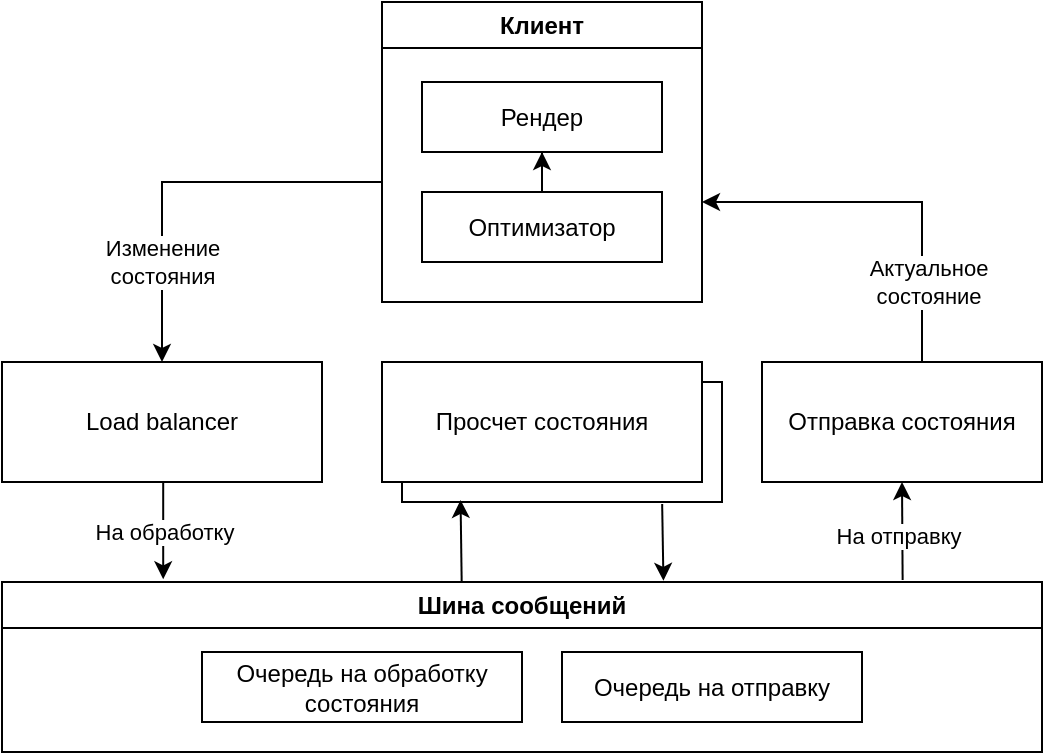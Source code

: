 <mxfile version="20.8.23" type="github">
  <diagram name="Страница 1" id="cHg1xsSfFfxs4tMhdqB8">
    <mxGraphModel dx="478" dy="316" grid="1" gridSize="10" guides="1" tooltips="1" connect="1" arrows="1" fold="1" page="1" pageScale="1" pageWidth="1169" pageHeight="827" math="0" shadow="0">
      <root>
        <mxCell id="0" />
        <mxCell id="1" parent="0" />
        <mxCell id="NdkZ7NG9v4w4pcFVTmxC-12" value="" style="rounded=0;whiteSpace=wrap;html=1;" parent="1" vertex="1">
          <mxGeometry x="610" y="320" width="160" height="60" as="geometry" />
        </mxCell>
        <mxCell id="NdkZ7NG9v4w4pcFVTmxC-2" value="Просчет состояния" style="rounded=0;whiteSpace=wrap;html=1;" parent="1" vertex="1">
          <mxGeometry x="600" y="310" width="160" height="60" as="geometry" />
        </mxCell>
        <mxCell id="NdkZ7NG9v4w4pcFVTmxC-4" value="Отправка состояния" style="rounded=0;whiteSpace=wrap;html=1;" parent="1" vertex="1">
          <mxGeometry x="790" y="310" width="140" height="60" as="geometry" />
        </mxCell>
        <mxCell id="UsyGeMgkiecDtRh9sY03-10" style="edgeStyle=orthogonalEdgeStyle;rounded=0;orthogonalLoop=1;jettySize=auto;html=1;" edge="1" parent="1" source="NdkZ7NG9v4w4pcFVTmxC-4">
          <mxGeometry relative="1" as="geometry">
            <mxPoint x="680" y="451" as="sourcePoint" />
            <mxPoint x="760" y="230" as="targetPoint" />
            <Array as="points">
              <mxPoint x="870" y="230" />
            </Array>
          </mxGeometry>
        </mxCell>
        <mxCell id="UsyGeMgkiecDtRh9sY03-11" value="Актуальное &lt;br&gt;состояние" style="edgeLabel;html=1;align=center;verticalAlign=middle;resizable=0;points=[];" vertex="1" connectable="0" parent="UsyGeMgkiecDtRh9sY03-10">
          <mxGeometry x="-0.075" y="-1" relative="1" as="geometry">
            <mxPoint x="11" y="41" as="offset" />
          </mxGeometry>
        </mxCell>
        <mxCell id="UsyGeMgkiecDtRh9sY03-40" value="На обработку" style="edgeStyle=orthogonalEdgeStyle;rounded=0;orthogonalLoop=1;jettySize=auto;html=1;entryX=0.155;entryY=-0.016;entryDx=0;entryDy=0;entryPerimeter=0;" edge="1" parent="1" source="NdkZ7NG9v4w4pcFVTmxC-6" target="UsyGeMgkiecDtRh9sY03-30">
          <mxGeometry relative="1" as="geometry">
            <Array as="points">
              <mxPoint x="490" y="395" />
            </Array>
          </mxGeometry>
        </mxCell>
        <mxCell id="NdkZ7NG9v4w4pcFVTmxC-6" value="Load balancer" style="rounded=0;whiteSpace=wrap;html=1;" parent="1" vertex="1">
          <mxGeometry x="410" y="310" width="160" height="60" as="geometry" />
        </mxCell>
        <mxCell id="UsyGeMgkiecDtRh9sY03-22" style="edgeStyle=orthogonalEdgeStyle;rounded=0;orthogonalLoop=1;jettySize=auto;html=1;" edge="1" parent="1" source="UsyGeMgkiecDtRh9sY03-18" target="NdkZ7NG9v4w4pcFVTmxC-6">
          <mxGeometry relative="1" as="geometry">
            <Array as="points">
              <mxPoint x="490" y="220" />
            </Array>
          </mxGeometry>
        </mxCell>
        <mxCell id="UsyGeMgkiecDtRh9sY03-23" value="Изменение&lt;br&gt;состояния" style="edgeLabel;html=1;align=center;verticalAlign=middle;resizable=0;points=[];" vertex="1" connectable="0" parent="UsyGeMgkiecDtRh9sY03-22">
          <mxGeometry x="-0.028" y="2" relative="1" as="geometry">
            <mxPoint x="-13" y="38" as="offset" />
          </mxGeometry>
        </mxCell>
        <mxCell id="UsyGeMgkiecDtRh9sY03-18" value="Клиент" style="swimlane;whiteSpace=wrap;html=1;" vertex="1" parent="1">
          <mxGeometry x="600" y="130" width="160" height="150" as="geometry" />
        </mxCell>
        <mxCell id="UsyGeMgkiecDtRh9sY03-19" value="Рендер" style="rounded=0;whiteSpace=wrap;html=1;" vertex="1" parent="UsyGeMgkiecDtRh9sY03-18">
          <mxGeometry x="20" y="40" width="120" height="35" as="geometry" />
        </mxCell>
        <mxCell id="UsyGeMgkiecDtRh9sY03-21" value="Оптимизатор" style="rounded=0;whiteSpace=wrap;html=1;" vertex="1" parent="UsyGeMgkiecDtRh9sY03-18">
          <mxGeometry x="20" y="95" width="120" height="35" as="geometry" />
        </mxCell>
        <mxCell id="UsyGeMgkiecDtRh9sY03-20" style="edgeStyle=orthogonalEdgeStyle;rounded=0;orthogonalLoop=1;jettySize=auto;html=1;entryX=0.5;entryY=1;entryDx=0;entryDy=0;" edge="1" parent="UsyGeMgkiecDtRh9sY03-18" source="UsyGeMgkiecDtRh9sY03-21" target="UsyGeMgkiecDtRh9sY03-19">
          <mxGeometry relative="1" as="geometry" />
        </mxCell>
        <mxCell id="UsyGeMgkiecDtRh9sY03-30" value="Шина сообщений" style="swimlane;whiteSpace=wrap;html=1;" vertex="1" parent="1">
          <mxGeometry x="410" y="420" width="520" height="85" as="geometry" />
        </mxCell>
        <mxCell id="UsyGeMgkiecDtRh9sY03-31" value="Очередь на обработку состояния" style="rounded=0;whiteSpace=wrap;html=1;" vertex="1" parent="UsyGeMgkiecDtRh9sY03-30">
          <mxGeometry x="100" y="35" width="160" height="35" as="geometry" />
        </mxCell>
        <mxCell id="UsyGeMgkiecDtRh9sY03-32" value="Очередь на отправку" style="rounded=0;whiteSpace=wrap;html=1;" vertex="1" parent="UsyGeMgkiecDtRh9sY03-30">
          <mxGeometry x="280" y="35" width="150" height="35" as="geometry" />
        </mxCell>
        <mxCell id="UsyGeMgkiecDtRh9sY03-39" value="" style="endArrow=classic;html=1;rounded=0;entryX=0.5;entryY=1;entryDx=0;entryDy=0;exitX=0.866;exitY=-0.012;exitDx=0;exitDy=0;exitPerimeter=0;" edge="1" parent="1" source="UsyGeMgkiecDtRh9sY03-30" target="NdkZ7NG9v4w4pcFVTmxC-4">
          <mxGeometry width="50" height="50" relative="1" as="geometry">
            <mxPoint x="870" y="410" as="sourcePoint" />
            <mxPoint x="720" y="350" as="targetPoint" />
          </mxGeometry>
        </mxCell>
        <mxCell id="UsyGeMgkiecDtRh9sY03-47" value="На отправку" style="edgeLabel;html=1;align=center;verticalAlign=middle;resizable=0;points=[];" vertex="1" connectable="0" parent="UsyGeMgkiecDtRh9sY03-39">
          <mxGeometry x="-0.076" y="2" relative="1" as="geometry">
            <mxPoint as="offset" />
          </mxGeometry>
        </mxCell>
        <mxCell id="UsyGeMgkiecDtRh9sY03-43" value="" style="endArrow=classic;html=1;rounded=0;exitX=0.442;exitY=0;exitDx=0;exitDy=0;exitPerimeter=0;entryX=0.183;entryY=0.983;entryDx=0;entryDy=0;entryPerimeter=0;" edge="1" parent="1" source="UsyGeMgkiecDtRh9sY03-30" target="NdkZ7NG9v4w4pcFVTmxC-12">
          <mxGeometry width="50" height="50" relative="1" as="geometry">
            <mxPoint x="580" y="390" as="sourcePoint" />
            <mxPoint x="630" y="340" as="targetPoint" />
          </mxGeometry>
        </mxCell>
        <mxCell id="UsyGeMgkiecDtRh9sY03-44" value="" style="endArrow=classic;html=1;rounded=0;exitX=0.813;exitY=1.017;exitDx=0;exitDy=0;exitPerimeter=0;entryX=0.636;entryY=-0.007;entryDx=0;entryDy=0;entryPerimeter=0;" edge="1" parent="1" source="NdkZ7NG9v4w4pcFVTmxC-12" target="UsyGeMgkiecDtRh9sY03-30">
          <mxGeometry width="50" height="50" relative="1" as="geometry">
            <mxPoint x="650" y="450" as="sourcePoint" />
            <mxPoint x="649" y="389" as="targetPoint" />
          </mxGeometry>
        </mxCell>
      </root>
    </mxGraphModel>
  </diagram>
</mxfile>
